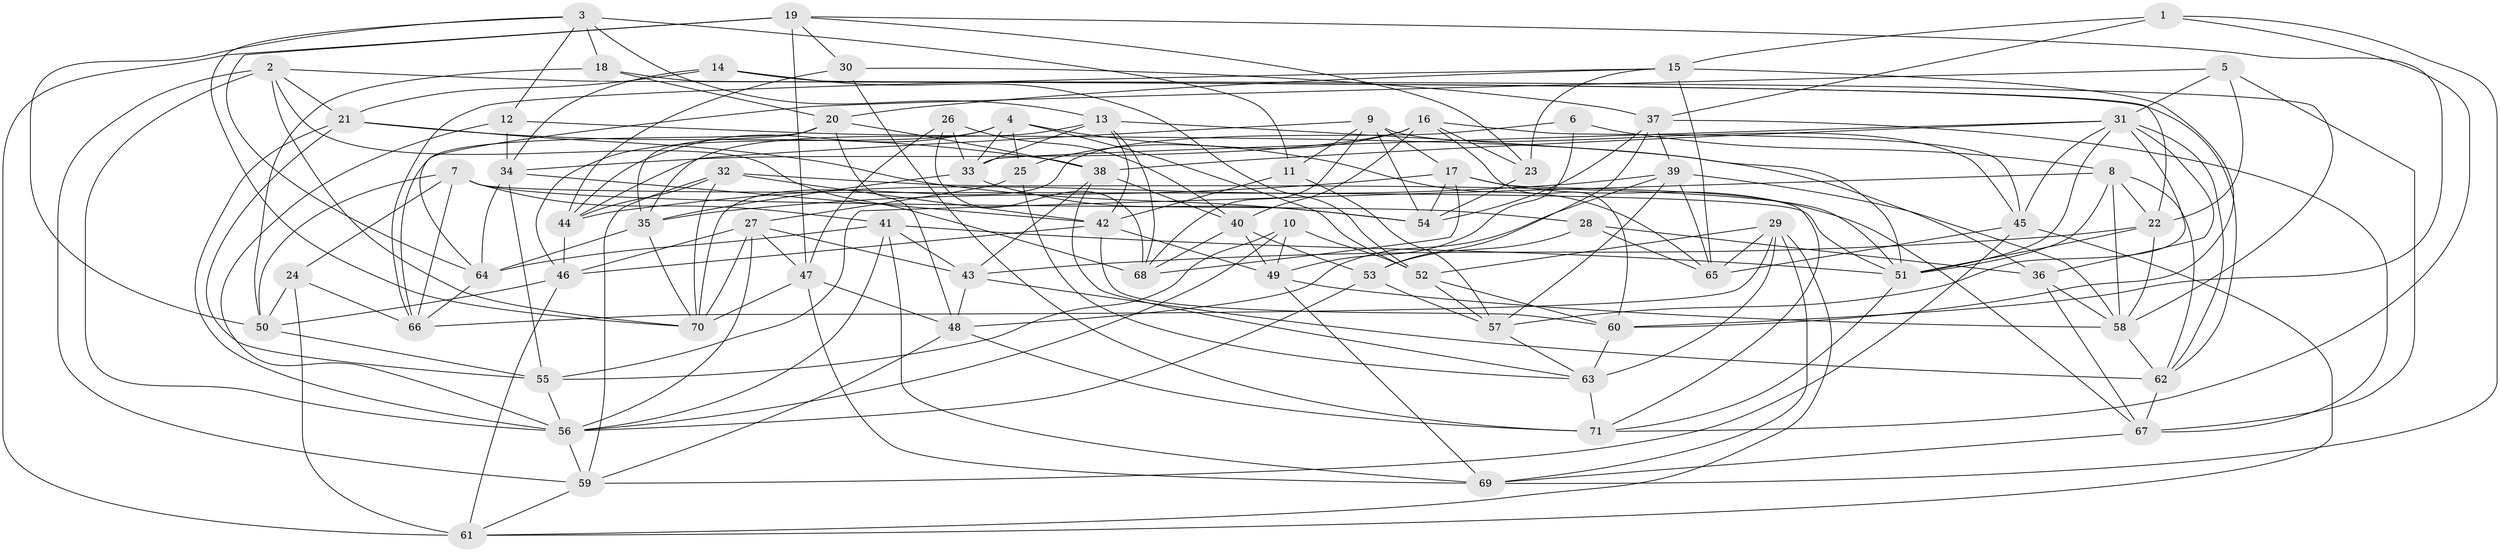 // original degree distribution, {4: 1.0}
// Generated by graph-tools (version 1.1) at 2025/50/03/09/25 03:50:54]
// undirected, 71 vertices, 202 edges
graph export_dot {
graph [start="1"]
  node [color=gray90,style=filled];
  1;
  2;
  3;
  4;
  5;
  6;
  7;
  8;
  9;
  10;
  11;
  12;
  13;
  14;
  15;
  16;
  17;
  18;
  19;
  20;
  21;
  22;
  23;
  24;
  25;
  26;
  27;
  28;
  29;
  30;
  31;
  32;
  33;
  34;
  35;
  36;
  37;
  38;
  39;
  40;
  41;
  42;
  43;
  44;
  45;
  46;
  47;
  48;
  49;
  50;
  51;
  52;
  53;
  54;
  55;
  56;
  57;
  58;
  59;
  60;
  61;
  62;
  63;
  64;
  65;
  66;
  67;
  68;
  69;
  70;
  71;
  1 -- 15 [weight=1.0];
  1 -- 37 [weight=1.0];
  1 -- 69 [weight=1.0];
  1 -- 71 [weight=1.0];
  2 -- 21 [weight=1.0];
  2 -- 56 [weight=1.0];
  2 -- 59 [weight=1.0];
  2 -- 62 [weight=1.0];
  2 -- 68 [weight=1.0];
  2 -- 70 [weight=1.0];
  3 -- 11 [weight=1.0];
  3 -- 12 [weight=1.0];
  3 -- 13 [weight=1.0];
  3 -- 18 [weight=1.0];
  3 -- 50 [weight=1.0];
  3 -- 70 [weight=1.0];
  4 -- 25 [weight=1.0];
  4 -- 33 [weight=1.0];
  4 -- 44 [weight=1.0];
  4 -- 46 [weight=1.0];
  4 -- 52 [weight=1.0];
  4 -- 65 [weight=1.0];
  5 -- 22 [weight=1.0];
  5 -- 31 [weight=1.0];
  5 -- 64 [weight=1.0];
  5 -- 67 [weight=1.0];
  6 -- 8 [weight=1.0];
  6 -- 49 [weight=1.0];
  6 -- 70 [weight=2.0];
  7 -- 24 [weight=1.0];
  7 -- 28 [weight=1.0];
  7 -- 41 [weight=1.0];
  7 -- 50 [weight=1.0];
  7 -- 51 [weight=1.0];
  7 -- 66 [weight=1.0];
  8 -- 22 [weight=1.0];
  8 -- 51 [weight=1.0];
  8 -- 55 [weight=1.0];
  8 -- 58 [weight=1.0];
  8 -- 62 [weight=1.0];
  9 -- 11 [weight=1.0];
  9 -- 17 [weight=1.0];
  9 -- 44 [weight=1.0];
  9 -- 45 [weight=1.0];
  9 -- 54 [weight=1.0];
  9 -- 68 [weight=1.0];
  10 -- 49 [weight=1.0];
  10 -- 52 [weight=1.0];
  10 -- 55 [weight=1.0];
  10 -- 56 [weight=1.0];
  11 -- 42 [weight=1.0];
  11 -- 57 [weight=1.0];
  12 -- 34 [weight=1.0];
  12 -- 36 [weight=1.0];
  12 -- 56 [weight=1.0];
  13 -- 33 [weight=1.0];
  13 -- 35 [weight=1.0];
  13 -- 42 [weight=1.0];
  13 -- 51 [weight=1.0];
  13 -- 68 [weight=1.0];
  14 -- 21 [weight=1.0];
  14 -- 22 [weight=1.0];
  14 -- 34 [weight=1.0];
  14 -- 52 [weight=1.0];
  15 -- 20 [weight=1.0];
  15 -- 23 [weight=1.0];
  15 -- 60 [weight=1.0];
  15 -- 65 [weight=1.0];
  15 -- 66 [weight=1.0];
  16 -- 23 [weight=1.0];
  16 -- 25 [weight=1.0];
  16 -- 34 [weight=1.0];
  16 -- 40 [weight=1.0];
  16 -- 45 [weight=1.0];
  16 -- 60 [weight=1.0];
  17 -- 35 [weight=1.0];
  17 -- 54 [weight=1.0];
  17 -- 67 [weight=1.0];
  17 -- 68 [weight=1.0];
  17 -- 71 [weight=1.0];
  18 -- 20 [weight=1.0];
  18 -- 50 [weight=1.0];
  18 -- 58 [weight=1.0];
  19 -- 23 [weight=1.0];
  19 -- 30 [weight=1.0];
  19 -- 47 [weight=1.0];
  19 -- 60 [weight=1.0];
  19 -- 61 [weight=1.0];
  19 -- 64 [weight=1.0];
  20 -- 35 [weight=1.0];
  20 -- 38 [weight=1.0];
  20 -- 48 [weight=1.0];
  20 -- 66 [weight=1.0];
  21 -- 38 [weight=1.0];
  21 -- 54 [weight=1.0];
  21 -- 55 [weight=1.0];
  21 -- 56 [weight=1.0];
  22 -- 43 [weight=1.0];
  22 -- 51 [weight=1.0];
  22 -- 58 [weight=1.0];
  23 -- 54 [weight=1.0];
  24 -- 50 [weight=1.0];
  24 -- 61 [weight=1.0];
  24 -- 66 [weight=1.0];
  25 -- 27 [weight=1.0];
  25 -- 63 [weight=1.0];
  26 -- 33 [weight=1.0];
  26 -- 40 [weight=1.0];
  26 -- 47 [weight=1.0];
  26 -- 68 [weight=1.0];
  27 -- 43 [weight=1.0];
  27 -- 46 [weight=1.0];
  27 -- 47 [weight=1.0];
  27 -- 56 [weight=1.0];
  27 -- 70 [weight=1.0];
  28 -- 36 [weight=1.0];
  28 -- 53 [weight=1.0];
  28 -- 65 [weight=1.0];
  29 -- 52 [weight=1.0];
  29 -- 61 [weight=1.0];
  29 -- 63 [weight=1.0];
  29 -- 65 [weight=1.0];
  29 -- 66 [weight=1.0];
  29 -- 69 [weight=1.0];
  30 -- 37 [weight=1.0];
  30 -- 44 [weight=1.0];
  30 -- 71 [weight=1.0];
  31 -- 33 [weight=1.0];
  31 -- 36 [weight=1.0];
  31 -- 38 [weight=1.0];
  31 -- 45 [weight=1.0];
  31 -- 51 [weight=1.0];
  31 -- 57 [weight=1.0];
  31 -- 62 [weight=1.0];
  32 -- 42 [weight=2.0];
  32 -- 44 [weight=1.0];
  32 -- 51 [weight=1.0];
  32 -- 59 [weight=1.0];
  32 -- 70 [weight=1.0];
  33 -- 35 [weight=1.0];
  33 -- 54 [weight=1.0];
  34 -- 42 [weight=1.0];
  34 -- 55 [weight=1.0];
  34 -- 64 [weight=1.0];
  35 -- 64 [weight=1.0];
  35 -- 70 [weight=1.0];
  36 -- 58 [weight=2.0];
  36 -- 67 [weight=1.0];
  37 -- 39 [weight=1.0];
  37 -- 53 [weight=1.0];
  37 -- 54 [weight=1.0];
  37 -- 67 [weight=1.0];
  38 -- 40 [weight=1.0];
  38 -- 43 [weight=1.0];
  38 -- 63 [weight=1.0];
  39 -- 44 [weight=1.0];
  39 -- 48 [weight=1.0];
  39 -- 57 [weight=1.0];
  39 -- 58 [weight=1.0];
  39 -- 65 [weight=1.0];
  40 -- 49 [weight=1.0];
  40 -- 53 [weight=1.0];
  40 -- 68 [weight=1.0];
  41 -- 43 [weight=1.0];
  41 -- 51 [weight=1.0];
  41 -- 56 [weight=1.0];
  41 -- 64 [weight=1.0];
  41 -- 69 [weight=1.0];
  42 -- 46 [weight=1.0];
  42 -- 49 [weight=1.0];
  42 -- 60 [weight=1.0];
  43 -- 48 [weight=1.0];
  43 -- 62 [weight=1.0];
  44 -- 46 [weight=1.0];
  45 -- 59 [weight=1.0];
  45 -- 61 [weight=1.0];
  45 -- 65 [weight=1.0];
  46 -- 50 [weight=1.0];
  46 -- 61 [weight=1.0];
  47 -- 48 [weight=1.0];
  47 -- 69 [weight=1.0];
  47 -- 70 [weight=1.0];
  48 -- 59 [weight=1.0];
  48 -- 71 [weight=1.0];
  49 -- 58 [weight=1.0];
  49 -- 69 [weight=1.0];
  50 -- 55 [weight=1.0];
  51 -- 71 [weight=1.0];
  52 -- 57 [weight=1.0];
  52 -- 60 [weight=1.0];
  53 -- 56 [weight=2.0];
  53 -- 57 [weight=1.0];
  55 -- 56 [weight=1.0];
  56 -- 59 [weight=1.0];
  57 -- 63 [weight=1.0];
  58 -- 62 [weight=1.0];
  59 -- 61 [weight=1.0];
  60 -- 63 [weight=1.0];
  62 -- 67 [weight=1.0];
  63 -- 71 [weight=1.0];
  64 -- 66 [weight=1.0];
  67 -- 69 [weight=1.0];
}
